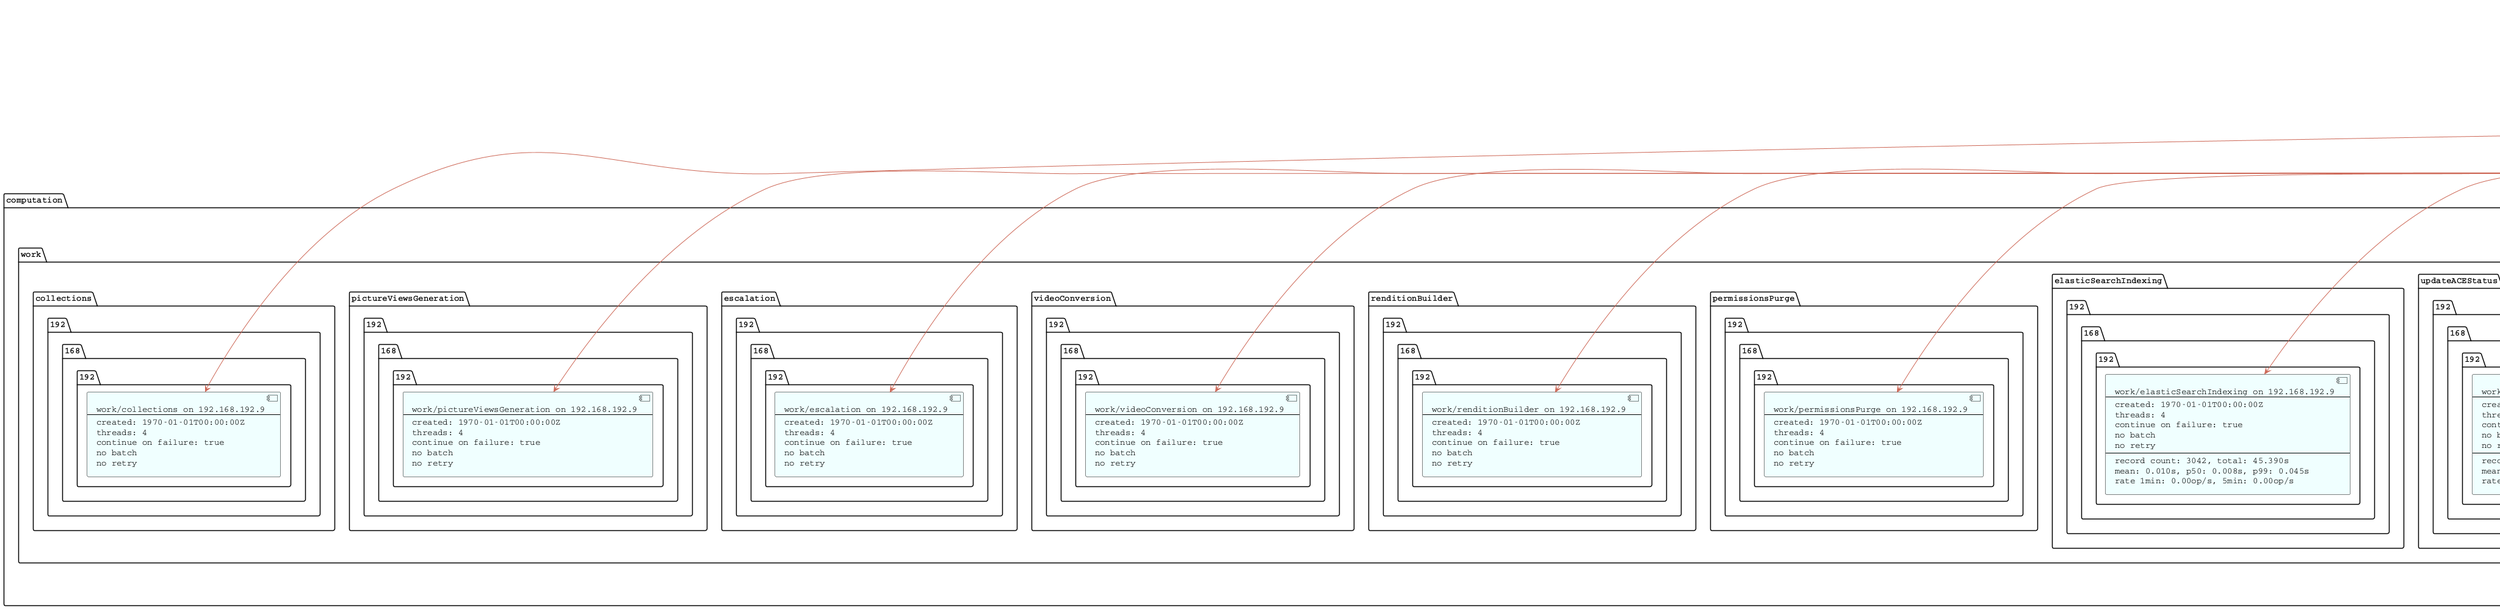 @startuml
title Stream Introspection at 2020-12-07T06:18:24Z

skinparam defaultFontName Courier
skinparam handwritten false
skinparam queueBackgroundColor LightYellow
skinparam nodeBackgroundColor Azure
skinparam componentBackgroundColor Azure
skinparam nodebackgroundColor<<failure>> Yellow
skinparam componentbackgroundColor<<failure>> Yellow
skinparam component {
  BorderColor black
  ArrowColor #CC6655
}
queue stream.bulk.recomputeThumbnails [bulk/recomputeThumbnails
----
partitions: 1
codec: avro
-----
records: 0]
queue stream.work.collections [work/collections
----
partitions: 12
codec: avro
-----
records: 0]
queue stream.bulk.zipBlob [bulk/zipBlob
----
partitions: 2
codec: avro
-----
records: 0]
queue stream.audit.audit [audit/audit
----
partitions: 1
codec: avro
-----
records: 2123]
queue stream.bulk.csvExport [bulk/csvExport
----
partitions: 1
codec: avro
-----
records: 21]
queue stream.bulk.done [bulk/done
----
partitions: 1
codec: avro
-----
records: 12]
queue stream.work.pictureViewsGeneration [work/pictureViewsGeneration
----
partitions: 12
codec: avro
-----
records: 0]
queue stream.work.escalation [work/escalation
----
partitions: 12
codec: avro
-----
records: 0]
queue stream.work.videoConversion [work/videoConversion
----
partitions: 12
codec: avro
-----
records: 0]
queue stream.retention.retentionExpired [retention/retentionExpired
----
partitions: 1
codec: avro
-----
records: 0]
queue stream.bulk.trash [bulk/trash
----
partitions: 1
codec: avro
-----
records: 0]
queue stream.work.renditionBuilder [work/renditionBuilder
----
partitions: 12
codec: avro
-----
records: 0]
queue stream.bulk.command [bulk/command
----
partitions: 2
codec: avro
-----
records: 12]
queue stream.bulk.automation [bulk/automation
----
partitions: 1
codec: avro
-----
records: 0]
queue stream.work.permissionsPurge [work/permissionsPurge
----
partitions: 12
codec: avro
-----
records: 0]
queue stream.bulk.deletion [bulk/deletion
----
partitions: 1
codec: avro
-----
records: 10]
queue stream.bulk.index [bulk/index
----
partitions: 1
codec: avro
-----
records: 3]
queue stream.bulk.setProperties [bulk/setProperties
----
partitions: 1
codec: avro
-----
records: 0]
queue stream.bulk.recomputeViews [bulk/recomputeViews
----
partitions: 1
codec: avro
-----
records: 0]
queue stream.work.elasticSearchIndexing [work/elasticSearchIndexing
----
partitions: 12
codec: avro
-----
records: 3052]
queue stream.internal.metrics [internal/metrics
----
partitions: 1
codec: avro
-----
records: 543]
queue stream.work.updateACEStatus [work/updateACEStatus
----
partitions: 12
codec: avro
-----
records: 105]
queue stream.bulk.status [bulk/status
----
partitions: 1
codec: avro
-----
records: 40]
queue stream.work.blobs [work/blobs
----
partitions: 12
codec: avro
-----
records: 0]
queue stream.bulk.sortBlob [bulk/sortBlob
----
partitions: 2
codec: avro
-----
records: 1]
queue stream.internal.processors [internal/processors
----
partitions: 1
codec: avro
-----
records: 96]
queue stream.input.null [input/null
----
partitions: 1
codec: avro
-----
records: 0]
queue stream.bulk.exposeBlob [bulk/exposeBlob
----
partitions: 2
codec: avro
-----
records: 1]
queue stream.bulk.removeProxy [bulk/removeProxy
----
partitions: 1
codec: avro
-----
records: 0]
queue stream.bulk.makeBlob [bulk/makeBlob
----
partitions: 2
codec: avro
-----
records: 21]
queue stream.work.default [work/default
----
partitions: 12
codec: avro
-----
records: 5195]
queue stream.bulk.bulkIndex [bulk/bulkIndex
----
partitions: 4
codec: avro
-----
records: 5]
queue stream.bulk.setSystemProperties [bulk/setSystemProperties
----
partitions: 1
codec: avro
-----
records: 0]
queue stream.work.fulltextUpdater [work/fulltextUpdater
----
partitions: 12
codec: avro
-----
records: 0]
component computation.bulk.removeProxy.192.168.192.9 [bulk/removeProxy on 192.168.192.9
----
created: 1970-01-01T00:00:00Z
threads: 2
continue on failure: false
no batch
max retry: 3, delay: 500ms]
computation.bulk.removeProxy.192.168.192.9==>stream.bulk.status
stream.bulk.removeProxy==>computation.bulk.removeProxy.192.168.192.9
component computation.audit.writer.192.168.192.9 [audit/writer on 192.168.192.9
----
created: 1970-01-01T00:00:00Z
threads: 1
continue on failure: false
batch 25 25ms
max retry: 20, delay: 1000ms
----
record count: 2028, total: 11.328s
mean: 0.003s, p50: 0.000s, p99: 0.117s
rate 1min: 0.00op/s, 5min: 0.00op/s
----
timer count: 37902, total: 1.443s
mean: 0.000s, p50: 0.000s, p99: 0.000s
rate 5min: 1.89op/s]
stream.audit.audit==>computation.audit.writer.192.168.192.9: 2113/2123 lag: 10, latency: 1.20s
component computation.bulk.automation.192.168.192.9 [bulk/automation on 192.168.192.9
----
created: 1970-01-01T00:00:00Z
threads: 2
continue on failure: true
no batch
max retry: 3, delay: 1000ms]
computation.bulk.automation.192.168.192.9==>stream.bulk.status
stream.bulk.automation==>computation.bulk.automation.192.168.192.9
component computation.bulk.deletion.192.168.192.9 [bulk/deletion on 192.168.192.9
----
created: 1970-01-01T00:00:00Z
threads: 2
continue on failure: true
no batch
max retry: 3, delay: 1000ms
----
record count: 2, total: 0.047s
mean: 0.023s, p50: 0.017s, p99: 0.030s
rate 1min: 0.00op/s, 5min: 0.00op/s]
computation.bulk.deletion.192.168.192.9==>stream.bulk.status
stream.bulk.deletion==>computation.bulk.deletion.192.168.192.9
component computation.bulk.trash.192.168.192.9 [bulk/trash on 192.168.192.9
----
created: 1970-01-01T00:00:00Z
threads: 1
continue on failure: false
no batch
max retry: 3, delay: 500ms]
computation.bulk.trash.192.168.192.9==>stream.bulk.status
stream.bulk.trash==>computation.bulk.trash.192.168.192.9
component computation.bulk.setProperties.192.168.192.9 [bulk/setProperties on 192.168.192.9
----
created: 1970-01-01T00:00:00Z
threads: 2
continue on failure: false
no batch
max retry: 3, delay: 500ms]
computation.bulk.setProperties.192.168.192.9==>stream.bulk.status
stream.bulk.setProperties==>computation.bulk.setProperties.192.168.192.9
component computation.stream.metrics.192.168.192.9 [stream/metrics on 192.168.192.9
----
created: 1970-01-01T00:00:00Z
threads: 1
continue on failure: false
no batch
max retry: 5, delay: 1000ms]
stream.input.null==>computation.stream.metrics.192.168.192.9
component computation.bulk.setSystemProperties.192.168.192.9 [bulk/setSystemProperties on 192.168.192.9
----
created: 1970-01-01T00:00:00Z
threads: 2
continue on failure: false
no batch
max retry: 3, delay: 500ms]
computation.bulk.setSystemProperties.192.168.192.9==>stream.bulk.status
stream.bulk.setSystemProperties==>computation.bulk.setSystemProperties.192.168.192.9
component computation.bulk.indexCompletion.192.168.192.9 [bulk/indexCompletion on 192.168.192.9
----
created: 1970-01-01T00:00:00Z
threads: 1
continue on failure: false
no batch
max retry: 20, delay: 1000ms
----
record count: 4, total: 0.023s
mean: 0.010s, p50: 0.000s, p99: 0.022s
rate 1min: 0.00op/s, 5min: 0.00op/s]
component computation.bulk.index.192.168.192.9 [bulk/index on 192.168.192.9
----
created: 1970-01-01T00:00:00Z
threads: 2
continue on failure: false
no batch
max retry: 20, delay: 1000ms
----
record count: 3, total: 3.438s
mean: 1.145s, p50: 1.293s, p99: 1.611s
rate 1min: 0.00op/s, 5min: 0.00op/s]
component computation.bulk.bulkIndex.192.168.192.9  <<failure>>[bulk/bulkIndex on 192.168.192.9
----
created: 1970-01-01T00:00:00Z
threads: 2
continue on failure: false
no batch
max retry: 20, delay: 1000ms
----
FAILURE: 1
record count: 5, total: 1.603s
mean: 0.322s, p50: 0.067s, p99: 1.199s
rate 1min: 0.00op/s, 5min: 0.00op/s
----
timer count: 7926, total: 1.002s
mean: 0.000s, p50: 0.000s, p99: 0.000s
rate 5min: 0.40op/s]
stream.bulk.done==>computation.bulk.indexCompletion.192.168.192.9
computation.bulk.index.192.168.192.9==>stream.bulk.bulkIndex
stream.bulk.index==>computation.bulk.index.192.168.192.9
computation.bulk.bulkIndex.192.168.192.9==>stream.bulk.status
stream.bulk.bulkIndex==>computation.bulk.bulkIndex.192.168.192.9
component computation.retention.retentionExpired.192.168.192.9 [retention/retentionExpired on 192.168.192.9
----
created: 1970-01-01T00:00:00Z
threads: 1
continue on failure: true
no batch
max retry: 20, delay: 1000ms]
computation.retention.retentionExpired.192.168.192.9==>stream.bulk.status
stream.retention.retentionExpired==>computation.retention.retentionExpired.192.168.192.9
component computation.stream.introspection.192.168.192.9 [stream/introspection on 192.168.192.9
----
created: 1970-01-01T00:00:00Z
threads: 1
continue on failure: false
no batch
no retry
----
record count: 348, total: 1.807s
mean: 0.003s, p50: 0.002s, p99: 0.009s
rate 1min: 0.01op/s, 5min: 0.02op/s]
stream.internal.processors==>computation.stream.introspection.192.168.192.9
stream.internal.metrics==>computation.stream.introspection.192.168.192.9
component computation.bulk.csvExport.192.168.192.9 [bulk/csvExport on 192.168.192.9
----
created: 1970-01-01T00:00:00Z
threads: 2
continue on failure: true
no batch
max retry: 3, delay: 1000ms
----
record count: 21, total: 2.356s
record skipped: 4
mean: 0.112s, p50: 0.106s, p99: 0.183s
rate 1min: 0.00op/s, 5min: 0.00op/s]
component computation.bulk.makeBlob.192.168.192.9 [bulk/makeBlob on 192.168.192.9
----
created: 1970-01-01T00:00:00Z
threads: 2
continue on failure: true
no batch
max retry: 3, delay: 1000ms
----
record count: 21, total: 0.118s
mean: 0.006s, p50: 0.000s, p99: 0.106s
rate 1min: 0.00op/s, 5min: 0.00op/s
----
timer count: 38844, total: 0.566s
mean: 0.000s, p50: 0.000s, p99: 0.000s
rate 5min: 1.94op/s]
component computation.bulk.sortBlob.192.168.192.9 [bulk/sortBlob on 192.168.192.9
----
created: 1970-01-01T00:00:00Z
threads: 2
continue on failure: true
no batch
max retry: 3, delay: 1000ms
----
record count: 1, total: 0.977s
mean: 0.977s, p50: 0.977s, p99: 0.977s
rate 1min: 0.00op/s, 5min: 0.00op/s]
component computation.bulk.zipBlob.192.168.192.9 [bulk/zipBlob on 192.168.192.9
----
created: 1970-01-01T00:00:00Z
threads: 2
continue on failure: true
no batch
max retry: 3, delay: 1000ms]
component computation.bulk.exposeBlob.192.168.192.9 [bulk/exposeBlob on 192.168.192.9
----
created: 1970-01-01T00:00:00Z
threads: 2
continue on failure: true
no batch
max retry: 3, delay: 1000ms
----
record count: 1, total: 0.049s
mean: 0.049s, p50: 0.049s, p99: 0.049s
rate 1min: 0.00op/s, 5min: 0.00op/s]
computation.bulk.zipBlob.192.168.192.9==>stream.bulk.exposeBlob
stream.bulk.zipBlob==>computation.bulk.zipBlob.192.168.192.9
computation.bulk.makeBlob.192.168.192.9==>stream.bulk.zipBlob
computation.bulk.makeBlob.192.168.192.9==>stream.bulk.sortBlob
computation.bulk.makeBlob.192.168.192.9==>stream.bulk.exposeBlob
stream.bulk.makeBlob==>computation.bulk.makeBlob.192.168.192.9
computation.bulk.csvExport.192.168.192.9==>stream.bulk.makeBlob
stream.bulk.csvExport==>computation.bulk.csvExport.192.168.192.9
computation.bulk.sortBlob.192.168.192.9==>stream.bulk.zipBlob
computation.bulk.sortBlob.192.168.192.9==>stream.bulk.exposeBlob
stream.bulk.sortBlob==>computation.bulk.sortBlob.192.168.192.9
computation.bulk.exposeBlob.192.168.192.9==>stream.bulk.status
stream.bulk.exposeBlob==>computation.bulk.exposeBlob.192.168.192.9
component computation.work.videoConversion.192.168.192.9 [work/videoConversion on 192.168.192.9
----
created: 1970-01-01T00:00:00Z
threads: 4
continue on failure: true
no batch
no retry]
component computation.work.permissionsPurge.192.168.192.9 [work/permissionsPurge on 192.168.192.9
----
created: 1970-01-01T00:00:00Z
threads: 4
continue on failure: true
no batch
no retry]
component computation.work.blobs.192.168.192.9 [work/blobs on 192.168.192.9
----
created: 1970-01-01T00:00:00Z
threads: 4
continue on failure: true
no batch
no retry]
component computation.work.default.192.168.192.9 [work/default on 192.168.192.9
----
created: 1970-01-01T00:00:00Z
threads: 4
continue on failure: true
no batch
no retry
----
record count: 5013, total: 616.797s
mean: 0.010s, p50: 0.007s, p99: 0.123s
rate 1min: 0.00op/s, 5min: 0.01op/s]
component computation.work.elasticSearchIndexing.192.168.192.9 [work/elasticSearchIndexing on 192.168.192.9
----
created: 1970-01-01T00:00:00Z
threads: 4
continue on failure: true
no batch
no retry
----
record count: 3042, total: 45.390s
mean: 0.010s, p50: 0.008s, p99: 0.045s
rate 1min: 0.00op/s, 5min: 0.00op/s]
component computation.work.collections.192.168.192.9 [work/collections on 192.168.192.9
----
created: 1970-01-01T00:00:00Z
threads: 4
continue on failure: true
no batch
no retry]
component computation.work.escalation.192.168.192.9 [work/escalation on 192.168.192.9
----
created: 1970-01-01T00:00:00Z
threads: 4
continue on failure: true
no batch
no retry]
component computation.work.renditionBuilder.192.168.192.9 [work/renditionBuilder on 192.168.192.9
----
created: 1970-01-01T00:00:00Z
threads: 4
continue on failure: true
no batch
no retry]
component computation.work.fulltextUpdater.192.168.192.9 [work/fulltextUpdater on 192.168.192.9
----
created: 1970-01-01T00:00:00Z
threads: 4
continue on failure: true
no batch
no retry]
component computation.work.updateACEStatus.192.168.192.9 [work/updateACEStatus on 192.168.192.9
----
created: 1970-01-01T00:00:00Z
threads: 4
continue on failure: true
no batch
no retry
----
record count: 68, total: 0.563s
mean: 0.003s, p50: 0.003s, p99: 0.003s
rate 1min: 0.00op/s, 5min: 0.00op/s]
component computation.work.pictureViewsGeneration.192.168.192.9 [work/pictureViewsGeneration on 192.168.192.9
----
created: 1970-01-01T00:00:00Z
threads: 4
continue on failure: true
no batch
no retry]
stream.work.videoConversion==>computation.work.videoConversion.192.168.192.9
stream.work.permissionsPurge==>computation.work.permissionsPurge.192.168.192.9
stream.work.blobs==>computation.work.blobs.192.168.192.9
stream.work.default==>computation.work.default.192.168.192.9
stream.work.elasticSearchIndexing==>computation.work.elasticSearchIndexing.192.168.192.9
stream.work.collections==>computation.work.collections.192.168.192.9
stream.work.escalation==>computation.work.escalation.192.168.192.9
stream.work.renditionBuilder==>computation.work.renditionBuilder.192.168.192.9
stream.work.fulltextUpdater==>computation.work.fulltextUpdater.192.168.192.9
stream.work.updateACEStatus==>computation.work.updateACEStatus.192.168.192.9
stream.work.pictureViewsGeneration==>computation.work.pictureViewsGeneration.192.168.192.9
component computation.bulk.recomputeThumbnails.192.168.192.9 [bulk/recomputeThumbnails on 192.168.192.9
----
created: 1970-01-01T00:00:00Z
threads: 2
continue on failure: true
no batch
max retry: 3, delay: 1000ms]
computation.bulk.recomputeThumbnails.192.168.192.9==>stream.bulk.status
stream.bulk.recomputeThumbnails==>computation.bulk.recomputeThumbnails.192.168.192.9
component computation.bulk.recomputeViews.192.168.192.9 [bulk/recomputeViews on 192.168.192.9
----
created: 1970-01-01T00:00:00Z
threads: 2
continue on failure: true
no batch
max retry: 3, delay: 1000ms]
computation.bulk.recomputeViews.192.168.192.9==>stream.bulk.status
stream.bulk.recomputeViews==>computation.bulk.recomputeViews.192.168.192.9
component computation.bulk.scroller.192.168.192.9 [bulk/scroller on 192.168.192.9
----
created: 1970-01-01T00:00:00Z
threads: 2
continue on failure: false
no batch
no retry
----
record count: 4, total: 0.487s
mean: 0.231s, p50: 0.366s, p99: 0.366s
rate 1min: 0.00op/s, 5min: 0.00op/s]
component computation.bulk.status.192.168.192.9 [bulk/status on 192.168.192.9
----
created: 1970-01-01T00:00:00Z
threads: 1
continue on failure: false
no batch
max retry: 20, delay: 1000ms
----
record count: 16, total: 0.056s
mean: 0.003s, p50: 0.003s, p99: 0.007s
rate 1min: 0.00op/s, 5min: 0.00op/s]
computation.bulk.scroller.192.168.192.9==>stream.bulk.removeProxy
computation.bulk.scroller.192.168.192.9==>stream.bulk.recomputeThumbnails
computation.bulk.scroller.192.168.192.9==>stream.retention.retentionExpired
computation.bulk.scroller.192.168.192.9==>stream.bulk.trash
computation.bulk.scroller.192.168.192.9==>stream.bulk.status
computation.bulk.scroller.192.168.192.9==>stream.bulk.csvExport
computation.bulk.scroller.192.168.192.9==>stream.bulk.automation
computation.bulk.scroller.192.168.192.9==>stream.bulk.deletion
computation.bulk.scroller.192.168.192.9==>stream.bulk.index
computation.bulk.scroller.192.168.192.9==>stream.bulk.setProperties
computation.bulk.scroller.192.168.192.9==>stream.bulk.recomputeViews
computation.bulk.scroller.192.168.192.9==>stream.bulk.setSystemProperties
stream.bulk.command==>computation.bulk.scroller.192.168.192.9
computation.bulk.status.192.168.192.9==>stream.bulk.done
stream.bulk.status==>computation.bulk.status.192.168.192.9
@enduml
